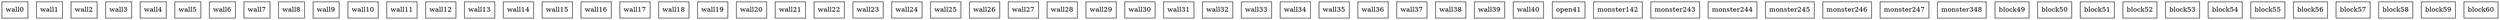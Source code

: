 graph room {
 node [shape="box"]; wall0 [pos="1,1!"]; wall1 [pos="2,1!"]; wall2 [pos="3,1!"]; wall3 [pos="4,1!"]; wall4 [pos="5,1!"]; wall5 [pos="6,1!"]; wall6 [pos="7,1!"]; wall7 [pos="8,1!"]; wall8 [pos="9,1!"]; wall9 [pos="10,1!"]; wall10 [pos="11,1!"]; wall11 [pos="12,1!"]; wall12 [pos="13,1!"]; wall13 [pos="14,1!"]; wall14 [pos="1,2!"]; wall15 [pos="14,2!"]; wall16 [pos="1,3!"]; wall17 [pos="14,3!"]; wall18 [pos="1,4!"]; wall19 [pos="14,4!"]; wall20 [pos="14,5!"]; wall21 [pos="1,6!"]; wall22 [pos="14,6!"]; wall23 [pos="1,7!"]; wall24 [pos="14,7!"]; wall25 [pos="1,8!"]; wall26 [pos="14,8!"]; wall27 [pos="1,9!"]; wall28 [pos="2,9!"]; wall29 [pos="3,9!"]; wall30 [pos="4,9!"]; wall31 [pos="5,9!"]; wall32 [pos="6,9!"]; wall33 [pos="7,9!"]; wall34 [pos="8,9!"]; wall35 [pos="9,9!"]; wall36 [pos="10,9!"]; wall37 [pos="11,9!"]; wall38 [pos="12,9!"]; wall39 [pos="13,9!"]; wall40 [pos="14,9!"]; open41 [pos="1,5!"]; monster142 [pos="2,4!"]; monster243 [pos="7,4!"]; monster244 [pos="11,4!"]; monster245 [pos="13,4!"]; monster246 [pos="2,5!"]; monster247 [pos="3,5!"]; monster348 [pos="3,4!"]; block49 [pos="5,3!"]; block50 [pos="6,3!"]; block51 [pos="8,3!"]; block52 [pos="9,3!"]; block53 [pos="5,4!"]; block54 [pos="6,4!"]; block55 [pos="8,4!"]; block56 [pos="9,4!"]; block57 [pos="5,5!"]; block58 [pos="6,5!"]; block59 [pos="8,5!"]; block60 [pos="9,5!"]; }